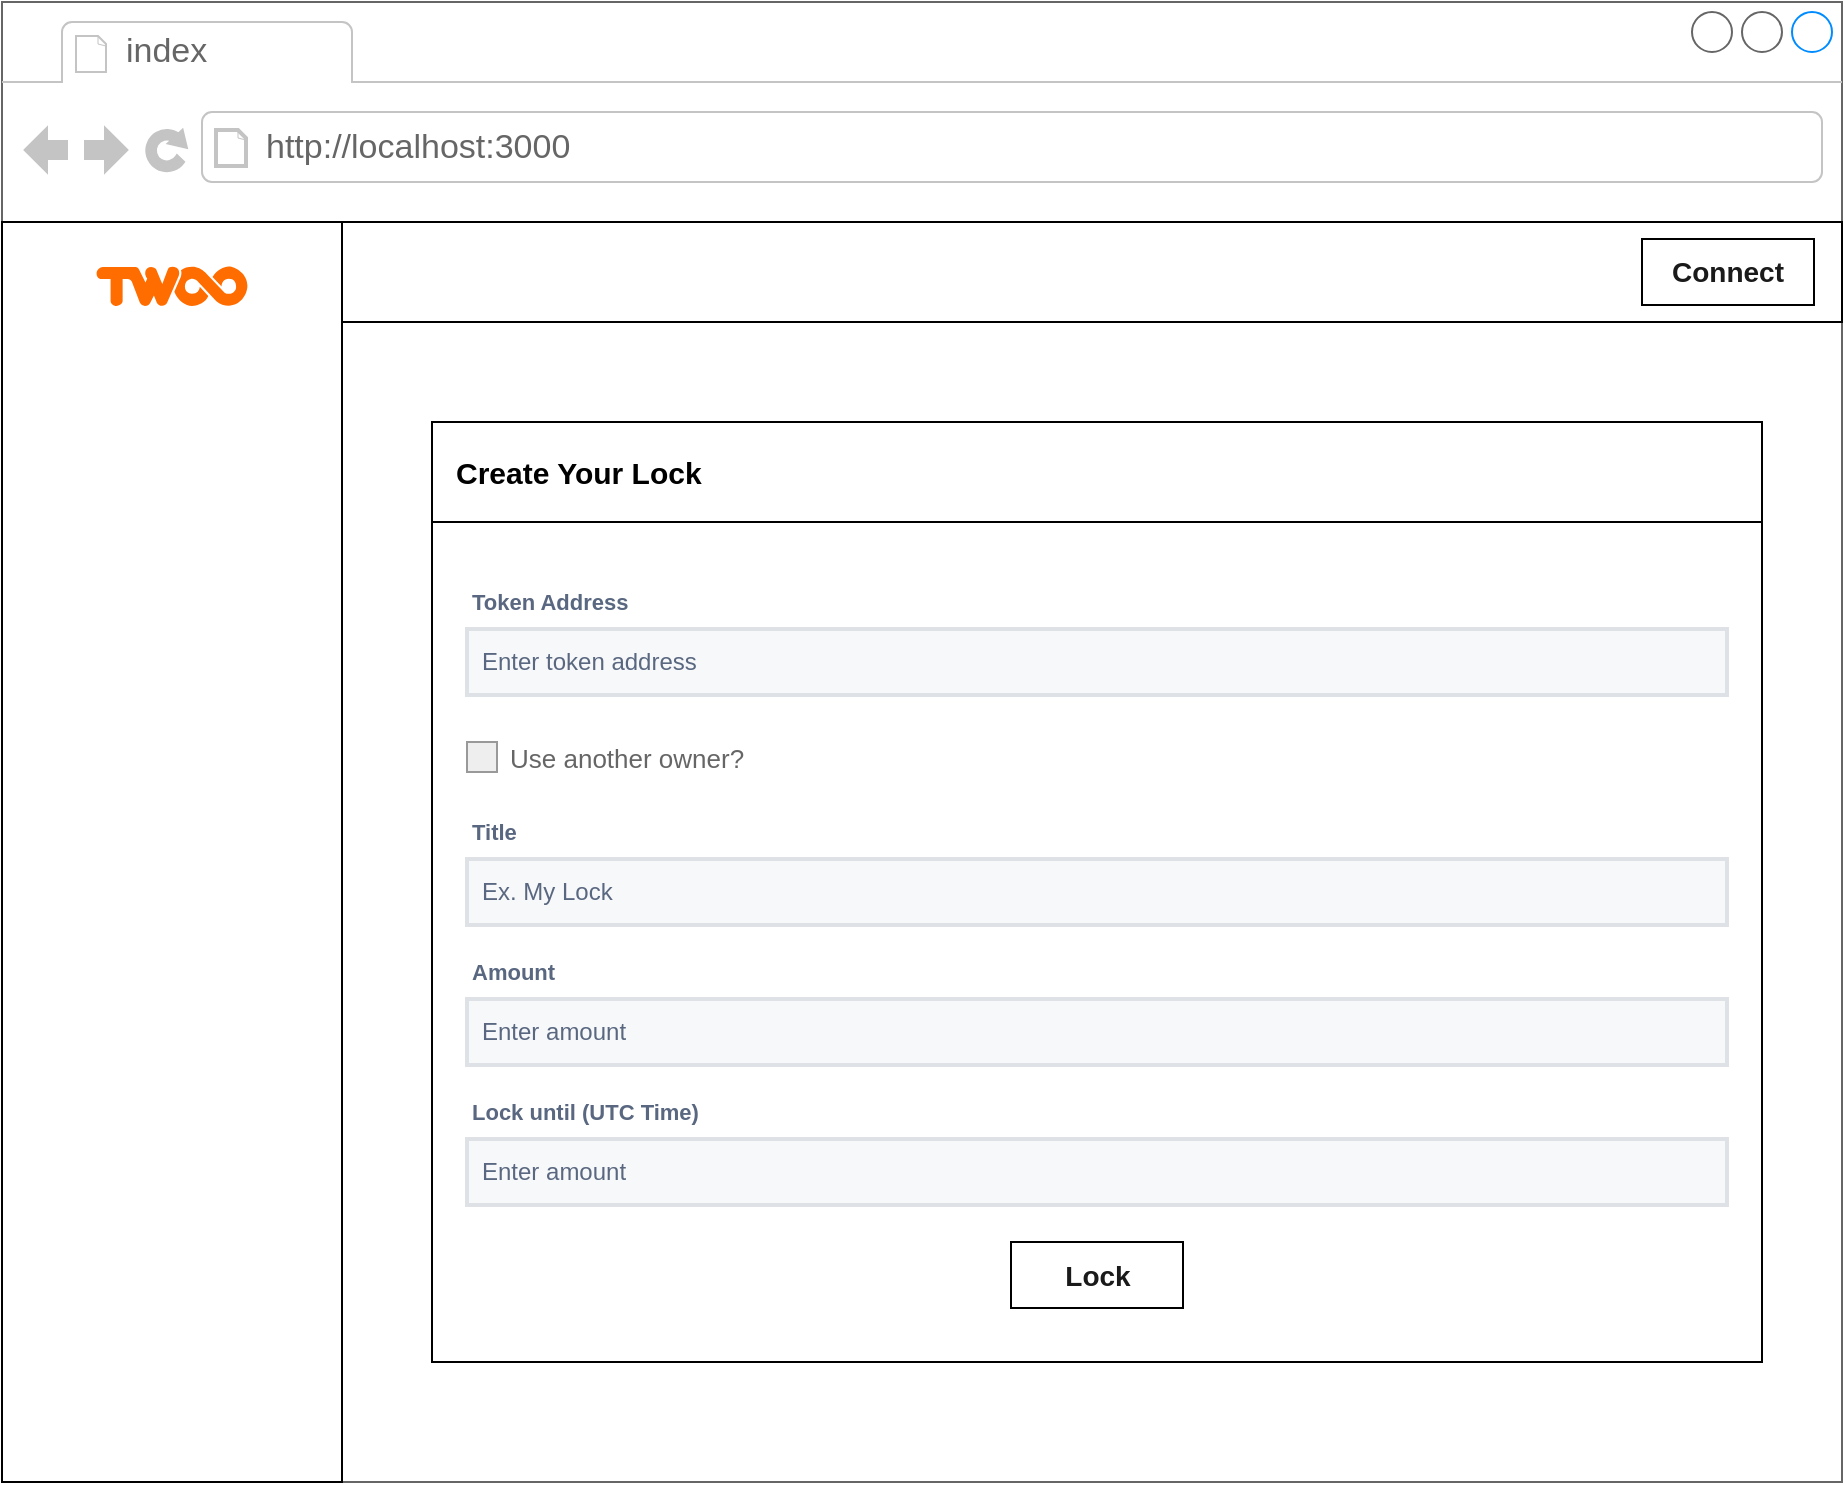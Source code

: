 <mxfile version="23.0.2" type="device">
  <diagram name="Page-1" id="ohXouznYAwaW9K6UpWiK">
    <mxGraphModel dx="1050" dy="621" grid="1" gridSize="10" guides="1" tooltips="1" connect="1" arrows="1" fold="1" page="1" pageScale="1" pageWidth="850" pageHeight="1100" math="0" shadow="0">
      <root>
        <mxCell id="0" />
        <mxCell id="1" parent="0" />
        <mxCell id="wQsaiqKBuqJ0LqFRwjuC-1" value="" style="strokeWidth=1;shadow=0;dashed=0;align=center;html=1;shape=mxgraph.mockup.containers.browserWindow;rSize=0;strokeColor=#666666;strokeColor2=#008cff;strokeColor3=#c4c4c4;mainText=,;recursiveResize=0;" vertex="1" parent="1">
          <mxGeometry x="30" y="100" width="920" height="740" as="geometry" />
        </mxCell>
        <mxCell id="wQsaiqKBuqJ0LqFRwjuC-2" value="index" style="strokeWidth=1;shadow=0;dashed=0;align=center;html=1;shape=mxgraph.mockup.containers.anchor;fontSize=17;fontColor=#666666;align=left;whiteSpace=wrap;" vertex="1" parent="wQsaiqKBuqJ0LqFRwjuC-1">
          <mxGeometry x="60" y="12" width="110" height="26" as="geometry" />
        </mxCell>
        <mxCell id="wQsaiqKBuqJ0LqFRwjuC-3" value="http://localhost:3000" style="strokeWidth=1;shadow=0;dashed=0;align=center;html=1;shape=mxgraph.mockup.containers.anchor;rSize=0;fontSize=17;fontColor=#666666;align=left;" vertex="1" parent="wQsaiqKBuqJ0LqFRwjuC-1">
          <mxGeometry x="130" y="60" width="250" height="26" as="geometry" />
        </mxCell>
        <mxCell id="wQsaiqKBuqJ0LqFRwjuC-4" value="" style="rounded=0;whiteSpace=wrap;html=1;" vertex="1" parent="wQsaiqKBuqJ0LqFRwjuC-1">
          <mxGeometry x="170" y="110" width="750" height="50" as="geometry" />
        </mxCell>
        <mxCell id="wQsaiqKBuqJ0LqFRwjuC-5" value="Connect" style="rounded=1;fillColor=none;strokeColor=default;html=1;whiteSpace=wrap;fontColor=#1A1A1A;align=center;verticalAlign=middle;fontStyle=1;fontSize=14;sketch=0;arcSize=0;" vertex="1" parent="wQsaiqKBuqJ0LqFRwjuC-1">
          <mxGeometry x="820" y="118.5" width="86" height="33" as="geometry" />
        </mxCell>
        <mxCell id="wQsaiqKBuqJ0LqFRwjuC-8" value="" style="whiteSpace=wrap;html=1;fontSize=15;" vertex="1" parent="wQsaiqKBuqJ0LqFRwjuC-1">
          <mxGeometry y="110" width="170" height="630" as="geometry" />
        </mxCell>
        <mxCell id="wQsaiqKBuqJ0LqFRwjuC-12" value="" style="dashed=0;outlineConnect=0;html=1;align=center;labelPosition=center;verticalLabelPosition=bottom;verticalAlign=top;shape=mxgraph.weblogos.two;fillColor=#FF6D00;strokeColor=none" vertex="1" parent="wQsaiqKBuqJ0LqFRwjuC-1">
          <mxGeometry x="47.3" y="132" width="75.4" height="20" as="geometry" />
        </mxCell>
        <mxCell id="wQsaiqKBuqJ0LqFRwjuC-45" value="" style="whiteSpace=wrap;html=1;" vertex="1" parent="wQsaiqKBuqJ0LqFRwjuC-1">
          <mxGeometry x="215" y="210" width="665" height="470" as="geometry" />
        </mxCell>
        <mxCell id="wQsaiqKBuqJ0LqFRwjuC-47" value="" style="rounded=0;whiteSpace=wrap;html=1;" vertex="1" parent="wQsaiqKBuqJ0LqFRwjuC-1">
          <mxGeometry x="215" y="210" width="665" height="50" as="geometry" />
        </mxCell>
        <mxCell id="wQsaiqKBuqJ0LqFRwjuC-46" value="Create Your Lock" style="text;html=1;strokeColor=none;fillColor=none;align=left;verticalAlign=middle;whiteSpace=wrap;rounded=0;fontSize=15;fontStyle=1" vertex="1" parent="wQsaiqKBuqJ0LqFRwjuC-1">
          <mxGeometry x="225" y="220" width="645" height="30" as="geometry" />
        </mxCell>
        <mxCell id="wQsaiqKBuqJ0LqFRwjuC-48" value="Token Address" style="fillColor=none;strokeColor=none;html=1;fontSize=11;fontStyle=0;align=left;fontColor=#596780;fontStyle=1;fontSize=11" vertex="1" parent="wQsaiqKBuqJ0LqFRwjuC-1">
          <mxGeometry x="232.5" y="289.5" width="627.5" height="20" as="geometry" />
        </mxCell>
        <mxCell id="wQsaiqKBuqJ0LqFRwjuC-49" value="Enter token address" style="rounded=0;arcSize=9;fillColor=#F7F8F9;align=left;spacingLeft=5;strokeColor=#DEE1E6;html=1;strokeWidth=2;fontColor=#596780;fontSize=12" vertex="1" parent="wQsaiqKBuqJ0LqFRwjuC-1">
          <mxGeometry x="232.5" y="313.5" width="630" height="33" as="geometry" />
        </mxCell>
        <mxCell id="wQsaiqKBuqJ0LqFRwjuC-51" value="Use another owner?" style="strokeWidth=1;shadow=0;dashed=0;align=center;html=1;shape=mxgraph.mockup.forms.rrect;rSize=0;fillColor=#eeeeee;strokeColor=#999999;gradientColor=none;align=left;spacingLeft=4;fontSize=13;fontColor=#666666;labelPosition=right;fontStyle=0" vertex="1" parent="wQsaiqKBuqJ0LqFRwjuC-1">
          <mxGeometry x="232.5" y="370" width="15" height="15" as="geometry" />
        </mxCell>
        <mxCell id="wQsaiqKBuqJ0LqFRwjuC-52" value="Title" style="fillColor=none;strokeColor=none;html=1;fontSize=11;fontStyle=0;align=left;fontColor=#596780;fontStyle=1;fontSize=11" vertex="1" parent="wQsaiqKBuqJ0LqFRwjuC-1">
          <mxGeometry x="232.5" y="404.5" width="627.5" height="20" as="geometry" />
        </mxCell>
        <mxCell id="wQsaiqKBuqJ0LqFRwjuC-53" value="Ex. My Lock" style="rounded=0;arcSize=9;fillColor=#F7F8F9;align=left;spacingLeft=5;strokeColor=#DEE1E6;html=1;strokeWidth=2;fontColor=#596780;fontSize=12" vertex="1" parent="wQsaiqKBuqJ0LqFRwjuC-1">
          <mxGeometry x="232.5" y="428.5" width="630" height="33" as="geometry" />
        </mxCell>
        <mxCell id="wQsaiqKBuqJ0LqFRwjuC-54" value="Amount" style="fillColor=none;strokeColor=none;html=1;fontSize=11;fontStyle=0;align=left;fontColor=#596780;fontStyle=1;fontSize=11" vertex="1" parent="wQsaiqKBuqJ0LqFRwjuC-1">
          <mxGeometry x="232.5" y="474.5" width="627.5" height="20" as="geometry" />
        </mxCell>
        <mxCell id="wQsaiqKBuqJ0LqFRwjuC-55" value="Enter amount" style="rounded=0;arcSize=9;fillColor=#F7F8F9;align=left;spacingLeft=5;strokeColor=#DEE1E6;html=1;strokeWidth=2;fontColor=#596780;fontSize=12" vertex="1" parent="wQsaiqKBuqJ0LqFRwjuC-1">
          <mxGeometry x="232.5" y="498.5" width="630" height="33" as="geometry" />
        </mxCell>
        <mxCell id="wQsaiqKBuqJ0LqFRwjuC-56" value="Enter amount" style="rounded=0;arcSize=9;fillColor=#F7F8F9;align=left;spacingLeft=5;strokeColor=#DEE1E6;html=1;strokeWidth=2;fontColor=#596780;fontSize=12" vertex="1" parent="wQsaiqKBuqJ0LqFRwjuC-1">
          <mxGeometry x="232.5" y="568.5" width="630" height="33" as="geometry" />
        </mxCell>
        <mxCell id="wQsaiqKBuqJ0LqFRwjuC-57" value="Lock until (UTC Time)" style="fillColor=none;strokeColor=none;html=1;fontSize=11;fontStyle=0;align=left;fontColor=#596780;fontStyle=1;fontSize=11" vertex="1" parent="wQsaiqKBuqJ0LqFRwjuC-1">
          <mxGeometry x="232.5" y="544.5" width="627.5" height="20" as="geometry" />
        </mxCell>
        <mxCell id="wQsaiqKBuqJ0LqFRwjuC-58" value="Lock" style="rounded=1;fillColor=none;strokeColor=default;html=1;whiteSpace=wrap;fontColor=#1A1A1A;align=center;verticalAlign=middle;fontStyle=1;fontSize=14;sketch=0;arcSize=0;" vertex="1" parent="wQsaiqKBuqJ0LqFRwjuC-1">
          <mxGeometry x="504.5" y="620" width="86" height="33" as="geometry" />
        </mxCell>
      </root>
    </mxGraphModel>
  </diagram>
</mxfile>
